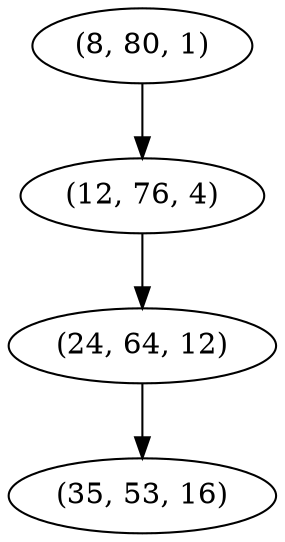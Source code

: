 digraph tree {
    "(8, 80, 1)";
    "(12, 76, 4)";
    "(24, 64, 12)";
    "(35, 53, 16)";
    "(8, 80, 1)" -> "(12, 76, 4)";
    "(12, 76, 4)" -> "(24, 64, 12)";
    "(24, 64, 12)" -> "(35, 53, 16)";
}
